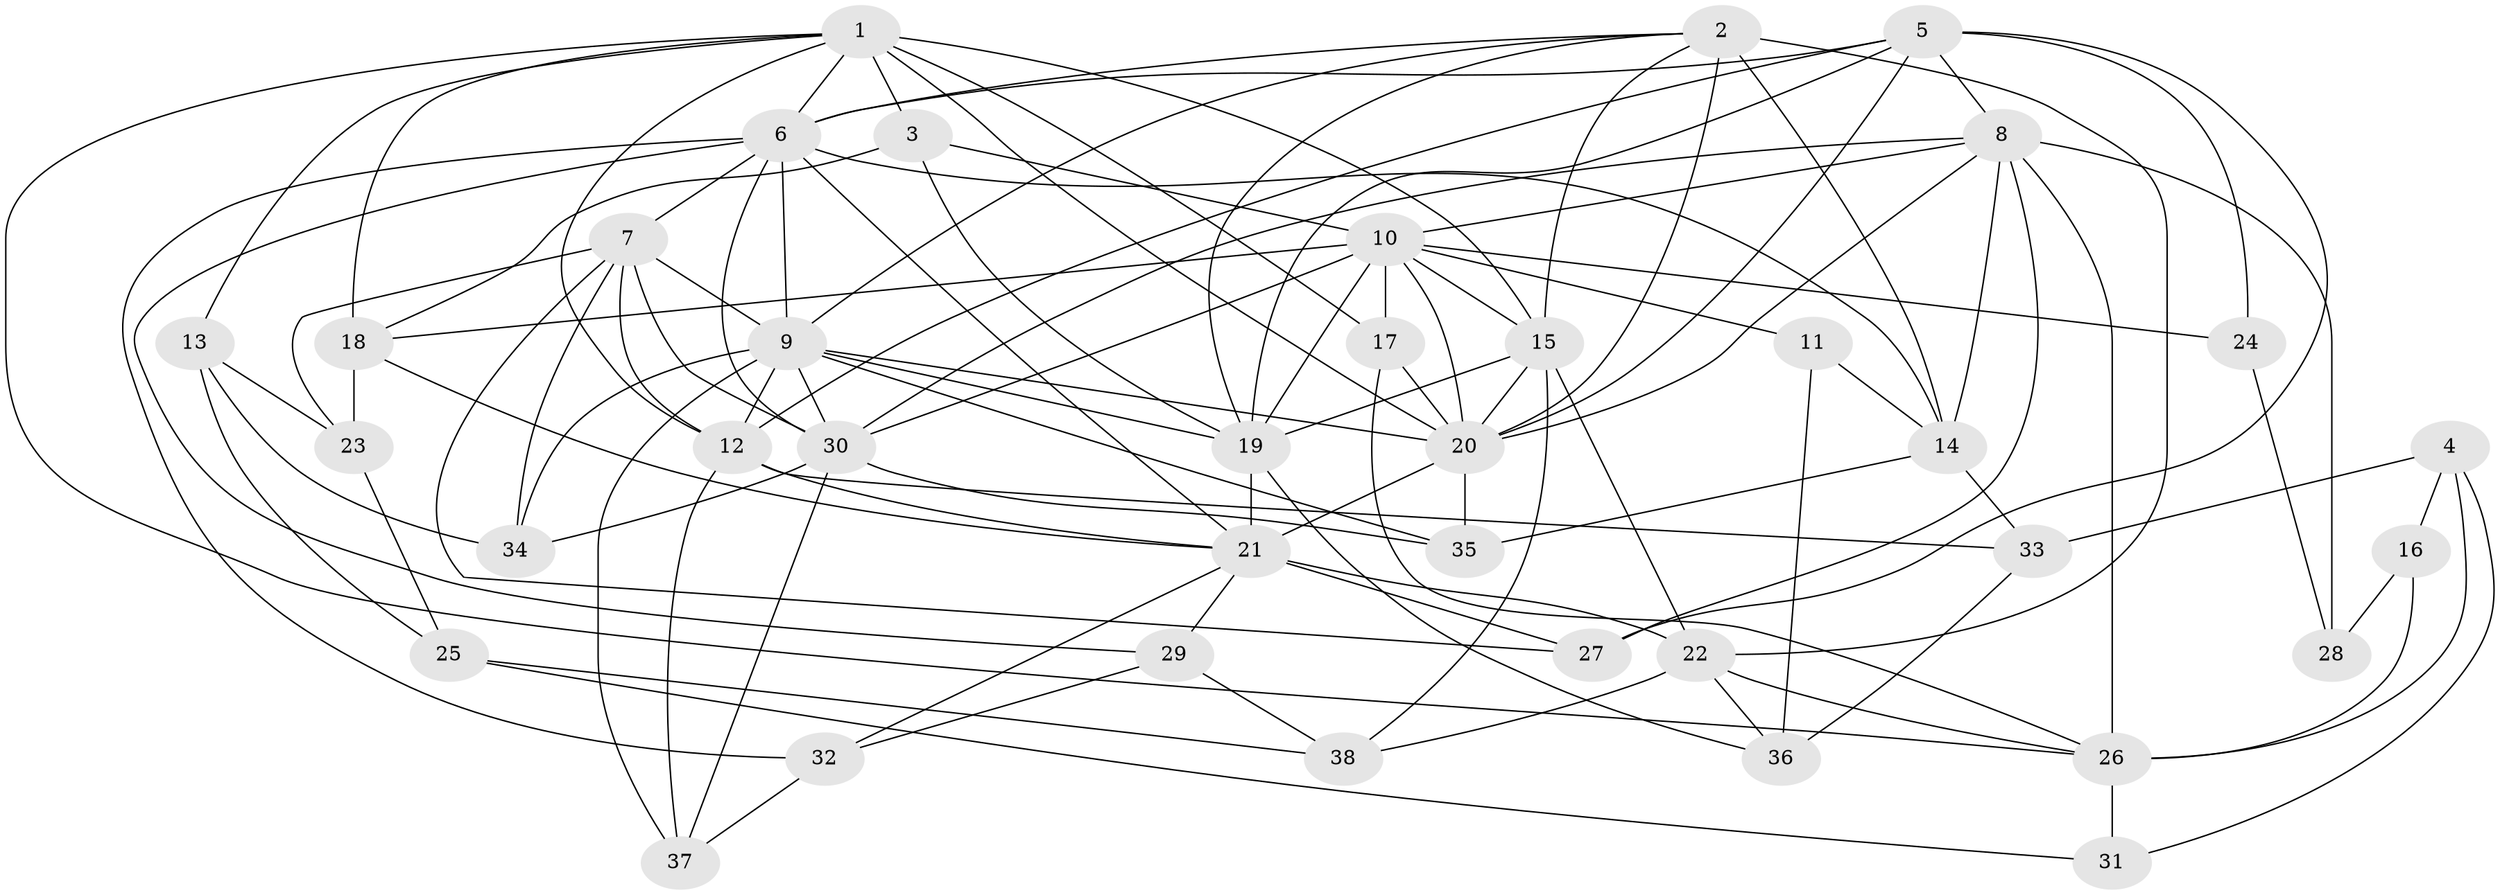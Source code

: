 // original degree distribution, {4: 1.0}
// Generated by graph-tools (version 1.1) at 2025/53/03/04/25 22:53:33]
// undirected, 38 vertices, 108 edges
graph export_dot {
  node [color=gray90,style=filled];
  1;
  2;
  3;
  4;
  5;
  6;
  7;
  8;
  9;
  10;
  11;
  12;
  13;
  14;
  15;
  16;
  17;
  18;
  19;
  20;
  21;
  22;
  23;
  24;
  25;
  26;
  27;
  28;
  29;
  30;
  31;
  32;
  33;
  34;
  35;
  36;
  37;
  38;
  1 -- 3 [weight=1.0];
  1 -- 6 [weight=1.0];
  1 -- 12 [weight=1.0];
  1 -- 13 [weight=1.0];
  1 -- 15 [weight=1.0];
  1 -- 17 [weight=2.0];
  1 -- 18 [weight=1.0];
  1 -- 20 [weight=1.0];
  1 -- 26 [weight=1.0];
  2 -- 6 [weight=1.0];
  2 -- 9 [weight=1.0];
  2 -- 14 [weight=3.0];
  2 -- 15 [weight=1.0];
  2 -- 19 [weight=1.0];
  2 -- 20 [weight=1.0];
  2 -- 22 [weight=2.0];
  3 -- 10 [weight=1.0];
  3 -- 18 [weight=1.0];
  3 -- 19 [weight=1.0];
  4 -- 16 [weight=1.0];
  4 -- 26 [weight=1.0];
  4 -- 31 [weight=1.0];
  4 -- 33 [weight=1.0];
  5 -- 6 [weight=1.0];
  5 -- 8 [weight=2.0];
  5 -- 12 [weight=1.0];
  5 -- 19 [weight=3.0];
  5 -- 20 [weight=2.0];
  5 -- 24 [weight=2.0];
  5 -- 27 [weight=1.0];
  6 -- 7 [weight=2.0];
  6 -- 9 [weight=1.0];
  6 -- 14 [weight=2.0];
  6 -- 21 [weight=1.0];
  6 -- 29 [weight=1.0];
  6 -- 30 [weight=1.0];
  6 -- 32 [weight=1.0];
  7 -- 9 [weight=1.0];
  7 -- 12 [weight=1.0];
  7 -- 23 [weight=1.0];
  7 -- 27 [weight=1.0];
  7 -- 30 [weight=1.0];
  7 -- 34 [weight=1.0];
  8 -- 10 [weight=1.0];
  8 -- 14 [weight=1.0];
  8 -- 20 [weight=1.0];
  8 -- 26 [weight=2.0];
  8 -- 27 [weight=1.0];
  8 -- 28 [weight=2.0];
  8 -- 30 [weight=2.0];
  9 -- 12 [weight=2.0];
  9 -- 19 [weight=1.0];
  9 -- 20 [weight=1.0];
  9 -- 30 [weight=2.0];
  9 -- 34 [weight=1.0];
  9 -- 35 [weight=1.0];
  9 -- 37 [weight=1.0];
  10 -- 11 [weight=1.0];
  10 -- 15 [weight=1.0];
  10 -- 17 [weight=2.0];
  10 -- 18 [weight=2.0];
  10 -- 19 [weight=1.0];
  10 -- 20 [weight=1.0];
  10 -- 24 [weight=1.0];
  10 -- 30 [weight=1.0];
  11 -- 14 [weight=2.0];
  11 -- 36 [weight=1.0];
  12 -- 21 [weight=1.0];
  12 -- 33 [weight=1.0];
  12 -- 37 [weight=1.0];
  13 -- 23 [weight=1.0];
  13 -- 25 [weight=1.0];
  13 -- 34 [weight=1.0];
  14 -- 33 [weight=1.0];
  14 -- 35 [weight=1.0];
  15 -- 19 [weight=1.0];
  15 -- 20 [weight=2.0];
  15 -- 22 [weight=1.0];
  15 -- 38 [weight=1.0];
  16 -- 26 [weight=2.0];
  16 -- 28 [weight=1.0];
  17 -- 20 [weight=1.0];
  17 -- 26 [weight=1.0];
  18 -- 21 [weight=1.0];
  18 -- 23 [weight=1.0];
  19 -- 21 [weight=1.0];
  19 -- 36 [weight=1.0];
  20 -- 21 [weight=1.0];
  20 -- 35 [weight=1.0];
  21 -- 22 [weight=2.0];
  21 -- 27 [weight=1.0];
  21 -- 29 [weight=1.0];
  21 -- 32 [weight=1.0];
  22 -- 26 [weight=1.0];
  22 -- 36 [weight=1.0];
  22 -- 38 [weight=1.0];
  23 -- 25 [weight=1.0];
  24 -- 28 [weight=1.0];
  25 -- 31 [weight=1.0];
  25 -- 38 [weight=1.0];
  26 -- 31 [weight=2.0];
  29 -- 32 [weight=1.0];
  29 -- 38 [weight=1.0];
  30 -- 34 [weight=1.0];
  30 -- 35 [weight=1.0];
  30 -- 37 [weight=1.0];
  32 -- 37 [weight=1.0];
  33 -- 36 [weight=1.0];
}
